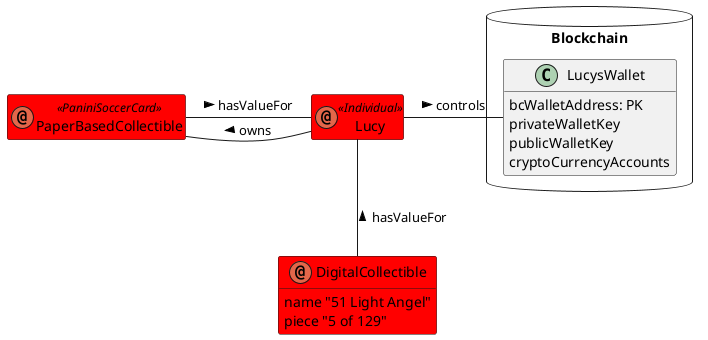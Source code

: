 @startuml
'https://plantuml.com/class-diagram

hide empty members

annotation Lucy <<Individual>> #red
annotation PaperBasedCollectible <<PaniniSoccerCard>> #red


annotation DigitalCollectible #red {
    name "51 Light Angel"
    piece "5 of 129"
}

package Blockchain <<Database>> {
  class LucysWallet {
     bcWalletAddress: PK
     privateWalletKey
     publicWalletKey
     cryptoCurrencyAccounts

   }


}


Lucy -- DigitalCollectible: hasValueFor <
Lucy - LucysWallet: controls >
PaperBasedCollectible - Lucy: hasValueFor >
PaperBasedCollectible - Lucy: owns <
@enduml